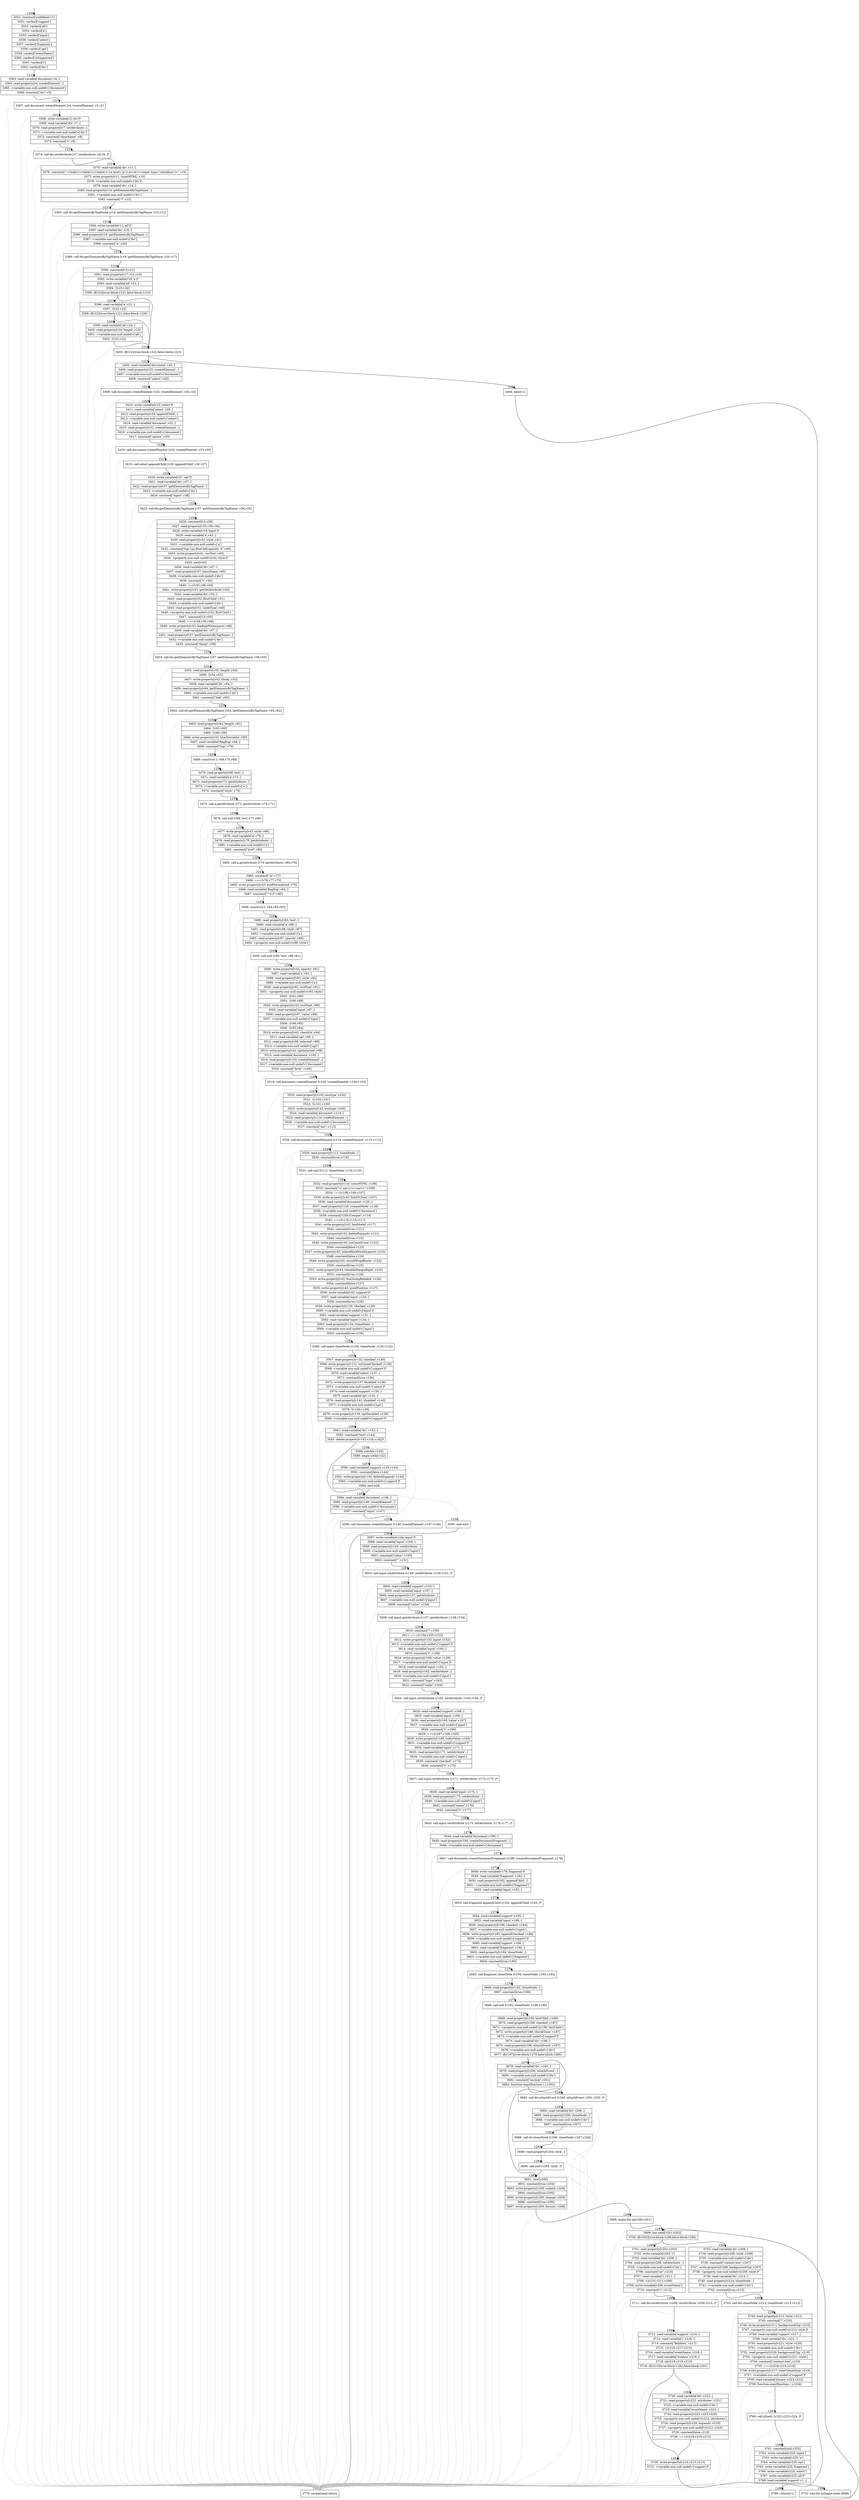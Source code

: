 digraph {
rankdir="TD"
BB_entry89[shape=none,label=""];
BB_entry89 -> BB1209 [tailport=s, headport=n, headlabel="    1209"]
BB1209 [shape=record label="{3351: constant[undefined,v1]|3352: vardecl['support']|3353: vardecl['all']|3354: vardecl['a']|3355: vardecl['input']|3356: vardecl['select']|3357: vardecl['fragment']|3358: vardecl['opt']|3359: vardecl['eventName']|3360: vardecl['isSupported']|3361: vardecl['i']|3362: vardecl['div']}" ] 
BB1209 -> BB1210 [tailport=s, headport=n, headlabel="      1210"]
BB1210 [shape=record label="{3363: read-variable['document',v4,-]|3364: read-property[v4,'createElement',-]|3365: \<variable-non-null-undef\>['document']|3366: constant[\"div\",v5]}" ] 
BB1210 -> BB1211 [tailport=s, headport=n, headlabel="      1211"]
BB1210 -> BB1300 [tailport=s, headport=n, color=gray, headlabel="      1300"]
BB1211 [shape=record label="{3367: call-document.createElement [v4,'createElement',v5,v2]}" ] 
BB1211 -> BB1212 [tailport=s, headport=n, headlabel="      1212"]
BB1211 -> BB1300 [tailport=s, headport=n, color=gray]
BB1212 [shape=record label="{3368: write-variable[v2,'div']*|3369: read-variable['div',v7,-]|3370: read-property[v7,'setAttribute',-]|3371: \<variable-non-null-undef\>['div']|3372: constant[\"className\",v8]|3373: constant[\"t\",v9]}" ] 
BB1212 -> BB1213 [tailport=s, headport=n, headlabel="      1213"]
BB1212 -> BB1300 [tailport=s, headport=n, color=gray]
BB1213 [shape=record label="{3374: call-div.setAttribute [v7,'setAttribute',v8,v9,-]*}" ] 
BB1213 -> BB1214 [tailport=s, headport=n, headlabel="      1214"]
BB1213 -> BB1300 [tailport=s, headport=n, color=gray]
BB1214 [shape=record label="{3375: read-variable['div',v11,-]|3376: constant[\"  \\\<link/\\\>\\\<table\\\>\\\</table\\\>\\\<a href='/a'\\\>a\\\</a\\\>\\\<input type='checkbox'/\\\>\",v10]|3377: write-property[v11,'innerHTML',v10]|3378: \<variable-non-null-undef\>['div']*|3379: read-variable['div',v14,-]|3380: read-property[v14,'getElementsByTagName',-]|3381: \<variable-non-null-undef\>['div']|3382: constant[\"*\",v15]}" ] 
BB1214 -> BB1215 [tailport=s, headport=n, headlabel="      1215"]
BB1214 -> BB1300 [tailport=s, headport=n, color=gray]
BB1215 [shape=record label="{3383: call-div.getElementsByTagName [v14,'getElementsByTagName',v15,v12]}" ] 
BB1215 -> BB1216 [tailport=s, headport=n, headlabel="      1216"]
BB1215 -> BB1300 [tailport=s, headport=n, color=gray]
BB1216 [shape=record label="{3384: write-variable[v12,'all']*|3385: read-variable['div',v19,-]|3386: read-property[v19,'getElementsByTagName',-]|3387: \<variable-non-null-undef\>['div']|3388: constant[\"a\",v20]}" ] 
BB1216 -> BB1217 [tailport=s, headport=n, headlabel="      1217"]
BB1216 -> BB1300 [tailport=s, headport=n, color=gray]
BB1217 [shape=record label="{3389: call-div.getElementsByTagName [v19,'getElementsByTagName',v20,v17]}" ] 
BB1217 -> BB1218 [tailport=s, headport=n, headlabel="      1218"]
BB1217 -> BB1300 [tailport=s, headport=n, color=gray]
BB1218 [shape=record label="{3390: constant[0.0,v21]|3391: read-property[v17,v21,v16]|3392: write-variable[v16,'a']*|3393: read-variable['all',v23,-]|3394: ![v23,v22]|3395: if[v22](true-block:1221,false-block:1219)}" ] 
BB1218 -> BB1221 [tailport=s, headport=n, headlabel="      1221"]
BB1218 -> BB1219 [tailport=s, headport=n, headlabel="      1219"]
BB1218 -> BB1300 [tailport=s, headport=n, color=gray]
BB1219 [shape=record label="{3396: read-variable['a',v23,-]|3397: ![v23,v22]|3398: if[v22](true-block:1221,false-block:1220)}" ] 
BB1219 -> BB1221 [tailport=s, headport=n]
BB1219 -> BB1220 [tailport=s, headport=n, headlabel="      1220"]
BB1219 -> BB1300 [tailport=s, headport=n, color=gray]
BB1220 [shape=record label="{3399: read-variable['all',v24,-]|3400: read-property[v24,'length',v23]|3401: \<variable-non-null-undef\>['all']|3402: ![v23,v22]}" ] 
BB1220 -> BB1221 [tailport=s, headport=n]
BB1220 -> BB1300 [tailport=s, headport=n, color=gray]
BB1221 [shape=record label="{3403: if[v22](true-block:1222,false-block:1223)}" ] 
BB1221 -> BB1222 [tailport=s, headport=n, headlabel="      1222"]
BB1221 -> BB1223 [tailport=s, headport=n, headlabel="      1223"]
BB1222 [shape=record label="{3404: new[v1]}" ] 
BB1222 -> BB1299 [tailport=s, headport=n, headlabel="      1299"]
BB1223 [shape=record label="{3405: read-variable['document',v25,-]|3406: read-property[v25,'createElement',-]|3407: \<variable-non-null-undef\>['document']|3408: constant[\"select\",v26]}" ] 
BB1223 -> BB1224 [tailport=s, headport=n, headlabel="      1224"]
BB1223 -> BB1300 [tailport=s, headport=n, color=gray]
BB1224 [shape=record label="{3409: call-document.createElement [v25,'createElement',v26,v23]}" ] 
BB1224 -> BB1225 [tailport=s, headport=n, headlabel="      1225"]
BB1224 -> BB1300 [tailport=s, headport=n, color=gray]
BB1225 [shape=record label="{3410: write-variable[v23,'select']*|3411: read-variable['select',v29,-]|3412: read-property[v29,'appendChild',-]|3413: \<variable-non-null-undef\>['select']|3414: read-variable['document',v32,-]|3415: read-property[v32,'createElement',-]|3416: \<variable-non-null-undef\>['document']|3417: constant[\"option\",v33]}" ] 
BB1225 -> BB1226 [tailport=s, headport=n, headlabel="      1226"]
BB1225 -> BB1300 [tailport=s, headport=n, color=gray]
BB1226 [shape=record label="{3418: call-document.createElement [v32,'createElement',v33,v30]}" ] 
BB1226 -> BB1227 [tailport=s, headport=n, headlabel="      1227"]
BB1226 -> BB1300 [tailport=s, headport=n, color=gray]
BB1227 [shape=record label="{3419: call-select.appendChild [v29,'appendChild',v30,v27]}" ] 
BB1227 -> BB1228 [tailport=s, headport=n, headlabel="      1228"]
BB1227 -> BB1300 [tailport=s, headport=n, color=gray]
BB1228 [shape=record label="{3420: write-variable[v27,'opt']*|3421: read-variable['div',v37,-]|3422: read-property[v37,'getElementsByTagName',-]|3423: \<variable-non-null-undef\>['div']|3424: constant[\"input\",v38]}" ] 
BB1228 -> BB1229 [tailport=s, headport=n, headlabel="      1229"]
BB1228 -> BB1300 [tailport=s, headport=n, color=gray]
BB1229 [shape=record label="{3425: call-div.getElementsByTagName [v37,'getElementsByTagName',v38,v35]}" ] 
BB1229 -> BB1230 [tailport=s, headport=n, headlabel="      1230"]
BB1229 -> BB1300 [tailport=s, headport=n, color=gray]
BB1230 [shape=record label="{3426: constant[0.0,v39]|3427: read-property[v35,v39,v34]|3428: write-variable[v34,'input']*|3429: read-variable['a',v42,-]|3430: read-property[v42,'style',v41]|3431: \<variable-non-null-undef\>['a']|3432: constant[\"top:1px;float:left;opacity:.5\",v40]|3433: write-property[v41,'cssText',v40]|3434: \<property-non-null-undef\>[v42,'style']*|3435: new[v43]|3436: read-variable['div',v47,-]|3437: read-property[v47,'className',v45]|3438: \<variable-non-null-undef\>['div']|3439: constant[\"t\",v46]|3440: !==[v45,v46,v44]|3441: write-property[v43,'getSetAttribute',v44]|3442: read-variable['div',v52,-]|3443: read-property[v52,'firstChild',v51]|3444: \<variable-non-null-undef\>['div']|3445: read-property[v51,'nodeType',v49]|3446: \<property-non-null-undef\>[v52,'firstChild']|3447: constant[3.0,v50]|3448: ===[v49,v50,v48]|3449: write-property[v43,'leadingWhitespace',v48]|3450: read-variable['div',v57,-]|3451: read-property[v57,'getElementsByTagName',-]|3452: \<variable-non-null-undef\>['div']|3453: constant[\"tbody\",v58]}" ] 
BB1230 -> BB1231 [tailport=s, headport=n, headlabel="      1231"]
BB1230 -> BB1300 [tailport=s, headport=n, color=gray]
BB1231 [shape=record label="{3454: call-div.getElementsByTagName [v57,'getElementsByTagName',v58,v55]}" ] 
BB1231 -> BB1232 [tailport=s, headport=n, headlabel="      1232"]
BB1231 -> BB1300 [tailport=s, headport=n, color=gray]
BB1232 [shape=record label="{3455: read-property[v55,'length',v54]|3456: ![v54,v53]|3457: write-property[v43,'tbody',v53]|3458: read-variable['div',v64,-]|3459: read-property[v64,'getElementsByTagName',-]|3460: \<variable-non-null-undef\>['div']|3461: constant[\"link\",v65]}" ] 
BB1232 -> BB1233 [tailport=s, headport=n, headlabel="      1233"]
BB1232 -> BB1300 [tailport=s, headport=n, color=gray]
BB1233 [shape=record label="{3462: call-div.getElementsByTagName [v64,'getElementsByTagName',v65,v62]}" ] 
BB1233 -> BB1234 [tailport=s, headport=n, headlabel="      1234"]
BB1233 -> BB1300 [tailport=s, headport=n, color=gray]
BB1234 [shape=record label="{3463: read-property[v62,'length',v61]|3464: ![v61,v60]|3465: ![v60,v59]|3466: write-property[v43,'htmlSerialize',v59]|3467: read-variable['RegExp',v69,-]|3468: constant[\"top\",v70]}" ] 
BB1234 -> BB1235 [tailport=s, headport=n, headlabel="      1235"]
BB1234 -> BB1300 [tailport=s, headport=n, color=gray]
BB1235 [shape=record label="{3469: construct [-,v69,v70,v68]}" ] 
BB1235 -> BB1236 [tailport=s, headport=n, headlabel="      1236"]
BB1235 -> BB1300 [tailport=s, headport=n, color=gray]
BB1236 [shape=record label="{3470: read-property[v68,'test',-]|3471: read-variable['a',v73,-]|3472: read-property[v73,'getAttribute',-]|3473: \<variable-non-null-undef\>['a']|3474: constant[\"style\",v74]}" ] 
BB1236 -> BB1237 [tailport=s, headport=n, headlabel="      1237"]
BB1236 -> BB1300 [tailport=s, headport=n, color=gray]
BB1237 [shape=record label="{3475: call-a.getAttribute [v73,'getAttribute',v74,v71]}" ] 
BB1237 -> BB1238 [tailport=s, headport=n, headlabel="      1238"]
BB1237 -> BB1300 [tailport=s, headport=n, color=gray]
BB1238 [shape=record label="{3476: call-null [v68,'test',v71,v66]}" ] 
BB1238 -> BB1239 [tailport=s, headport=n, headlabel="      1239"]
BB1238 -> BB1300 [tailport=s, headport=n, color=gray]
BB1239 [shape=record label="{3477: write-property[v43,'style',v66]|3478: read-variable['a',v79,-]|3479: read-property[v79,'getAttribute',-]|3480: \<variable-non-null-undef\>['a']|3481: constant[\"href\",v80]}" ] 
BB1239 -> BB1240 [tailport=s, headport=n, headlabel="      1240"]
BB1239 -> BB1300 [tailport=s, headport=n, color=gray]
BB1240 [shape=record label="{3482: call-a.getAttribute [v79,'getAttribute',v80,v76]}" ] 
BB1240 -> BB1241 [tailport=s, headport=n, headlabel="      1241"]
BB1240 -> BB1300 [tailport=s, headport=n, color=gray]
BB1241 [shape=record label="{3483: constant[\"/a\",v77]|3484: ===[v76,v77,v75]|3485: write-property[v43,'hrefNormalized',v75]|3486: read-variable['RegExp',v84,-]|3487: constant[\"^0.5\",v85]}" ] 
BB1241 -> BB1242 [tailport=s, headport=n, headlabel="      1242"]
BB1241 -> BB1300 [tailport=s, headport=n, color=gray]
BB1242 [shape=record label="{3488: construct [-,v84,v85,v83]}" ] 
BB1242 -> BB1243 [tailport=s, headport=n, headlabel="      1243"]
BB1242 -> BB1300 [tailport=s, headport=n, color=gray]
BB1243 [shape=record label="{3489: read-property[v83,'test',-]|3490: read-variable['a',v88,-]|3491: read-property[v88,'style',v87]|3492: \<variable-non-null-undef\>['a']|3493: read-property[v87,'opacity',v86]|3494: \<property-non-null-undef\>[v88,'style']}" ] 
BB1243 -> BB1244 [tailport=s, headport=n, headlabel="      1244"]
BB1243 -> BB1300 [tailport=s, headport=n, color=gray]
BB1244 [shape=record label="{3495: call-null [v83,'test',v86,v81]}" ] 
BB1244 -> BB1245 [tailport=s, headport=n, headlabel="      1245"]
BB1244 -> BB1300 [tailport=s, headport=n, color=gray]
BB1245 [shape=record label="{3496: write-property[v43,'opacity',v81]|3497: read-variable['a',v93,-]|3498: read-property[v93,'style',v92]|3499: \<variable-non-null-undef\>['a']|3500: read-property[v92,'cssFloat',v91]|3501: \<property-non-null-undef\>[v93,'style']|3502: ![v91,v90]|3503: ![v90,v89]|3504: write-property[v43,'cssFloat',v89]|3505: read-variable['input',v97,-]|3506: read-property[v97,'value',v96]|3507: \<variable-non-null-undef\>['input']|3508: ![v96,v95]|3509: ![v95,v94]|3510: write-property[v43,'checkOn',v94]|3511: read-variable['opt',v99,-]|3512: read-property[v99,'selected',v98]|3513: \<variable-non-null-undef\>['opt']|3514: write-property[v43,'optSelected',v98]|3515: read-variable['document',v105,-]|3516: read-property[v105,'createElement',-]|3517: \<variable-non-null-undef\>['document']|3518: constant[\"form\",v106]}" ] 
BB1245 -> BB1246 [tailport=s, headport=n, headlabel="      1246"]
BB1245 -> BB1300 [tailport=s, headport=n, color=gray]
BB1246 [shape=record label="{3519: call-document.createElement [v105,'createElement',v106,v103]}" ] 
BB1246 -> BB1247 [tailport=s, headport=n, headlabel="      1247"]
BB1246 -> BB1300 [tailport=s, headport=n, color=gray]
BB1247 [shape=record label="{3520: read-property[v103,'enctype',v102]|3521: ![v102,v101]|3522: ![v101,v100]|3523: write-property[v43,'enctype',v100]|3524: read-variable['document',v114,-]|3525: read-property[v114,'createElement',-]|3526: \<variable-non-null-undef\>['document']|3527: constant[\"nav\",v115]}" ] 
BB1247 -> BB1248 [tailport=s, headport=n, headlabel="      1248"]
BB1247 -> BB1300 [tailport=s, headport=n, color=gray]
BB1248 [shape=record label="{3528: call-document.createElement [v114,'createElement',v115,v112]}" ] 
BB1248 -> BB1249 [tailport=s, headport=n, headlabel="      1249"]
BB1248 -> BB1300 [tailport=s, headport=n, color=gray]
BB1249 [shape=record label="{3529: read-property[v112,'cloneNode',-]|3530: constant[true,v116]}" ] 
BB1249 -> BB1250 [tailport=s, headport=n, headlabel="      1250"]
BB1249 -> BB1300 [tailport=s, headport=n, color=gray]
BB1250 [shape=record label="{3531: call-null [v112,'cloneNode',v116,v110]}" ] 
BB1250 -> BB1251 [tailport=s, headport=n, headlabel="      1251"]
BB1250 -> BB1300 [tailport=s, headport=n, color=gray]
BB1251 [shape=record label="{3532: read-property[v110,'outerHTML',v108]|3533: constant[\"\\\<:nav\\\>\\\</:nav\\\>\",v109]|3534: !==[v108,v109,v107]|3535: write-property[v43,'html5Clone',v107]|3536: read-variable['document',v120,-]|3537: read-property[v120,'compatMode',v118]|3538: \<variable-non-null-undef\>['document']|3539: constant[\"CSS1Compat\",v119]|3540: ===[v118,v119,v117]|3541: write-property[v43,'boxModel',v117]|3542: constant[true,v121]|3543: write-property[v43,'deleteExpando',v121]|3544: constant[true,v122]|3545: write-property[v43,'noCloneEvent',v122]|3546: constant[false,v123]|3547: write-property[v43,'inlineBlockNeedsLayout',v123]|3548: constant[false,v124]|3549: write-property[v43,'shrinkWrapBlocks',v124]|3550: constant[true,v125]|3551: write-property[v43,'reliableMarginRight',v125]|3552: constant[true,v126]|3553: write-property[v43,'boxSizingReliable',v126]|3554: constant[false,v127]|3555: write-property[v43,'pixelPosition',v127]|3556: write-variable[v43,'support']*|3557: read-variable['input',v129,-]|3558: constant[true,v128]|3559: write-property[v129,'checked',v128]|3560: \<variable-non-null-undef\>['input']*|3561: read-variable['support',v131,-]|3562: read-variable['input',v134,-]|3563: read-property[v134,'cloneNode',-]|3564: \<variable-non-null-undef\>['input']|3565: constant[true,v135]}" ] 
BB1251 -> BB1252 [tailport=s, headport=n, headlabel="      1252"]
BB1251 -> BB1300 [tailport=s, headport=n, color=gray]
BB1252 [shape=record label="{3566: call-input.cloneNode [v134,'cloneNode',v135,v132]}" ] 
BB1252 -> BB1253 [tailport=s, headport=n, headlabel="      1253"]
BB1252 -> BB1300 [tailport=s, headport=n, color=gray]
BB1253 [shape=record label="{3567: read-property[v132,'checked',v130]|3568: write-property[v131,'noCloneChecked',v130]|3569: \<variable-non-null-undef\>['support']*|3570: read-variable['select',v137,-]|3571: constant[true,v136]|3572: write-property[v137,'disabled',v136]|3573: \<variable-non-null-undef\>['select']*|3574: read-variable['support',v139,-]|3575: read-variable['opt',v141,-]|3576: read-property[v141,'disabled',v140]|3577: \<variable-non-null-undef\>['opt']|3578: ![v140,v138]|3579: write-property[v139,'optDisabled',v138]|3580: \<variable-non-null-undef\>['support']*}" ] 
BB1253 -> BB1254 [tailport=s, headport=n, headlabel="      1254"]
BB1253 -> BB1300 [tailport=s, headport=n, color=gray]
BB1254 [shape=record label="{3581: read-variable['div',v143,-]|3582: constant[\"test\",v144]|3583: delete-property[v143,v144,v142]*}" ] 
BB1254 -> BB1255 [tailport=s, headport=n, headlabel="      1255"]
BB1254 -> BB1256 [tailport=s, headport=n, color=gray, headlabel="      1256"]
BB1255 [shape=record label="{3584: read-variable['document',v146,-]|3585: read-property[v146,'createElement',-]|3586: \<variable-non-null-undef\>['document']|3587: constant[\"input\",v147]}" ] 
BB1255 -> BB1259 [tailport=s, headport=n, headlabel="      1259"]
BB1255 -> BB1300 [tailport=s, headport=n, color=gray]
BB1256 [shape=record label="{3588: catch[e,v142]|3589: begin-with[v142]}" ] 
BB1256 -> BB1257 [tailport=s, headport=n, headlabel="      1257"]
BB1256 -> BB1300 [tailport=s, headport=n, color=gray]
BB1257 [shape=record label="{3590: read-variable['support',v145,v143]|3591: constant[false,v144]|3592: write-property[v145,'deleteExpando',v144]|3593: \<variable-non-null-undef\>['support']*|3594: end-with}" ] 
BB1257 -> BB1255 [tailport=s, headport=n]
BB1257 -> BB1258 [tailport=s, headport=n, color=gray, headlabel="      1258"]
BB1258 [shape=record label="{3595: end-with}" ] 
BB1258 -> BB1300 [tailport=s, headport=n]
BB1259 [shape=record label="{3596: call-document.createElement [v146,'createElement',v147,v144]}" ] 
BB1259 -> BB1260 [tailport=s, headport=n, headlabel="      1260"]
BB1259 -> BB1300 [tailport=s, headport=n, color=gray]
BB1260 [shape=record label="{3597: write-variable[v144,'input']*|3598: read-variable['input',v149,-]|3599: read-property[v149,'setAttribute',-]|3600: \<variable-non-null-undef\>['input']|3601: constant[\"value\",v150]|3602: constant[\"\",v151]}" ] 
BB1260 -> BB1261 [tailport=s, headport=n, headlabel="      1261"]
BB1260 -> BB1300 [tailport=s, headport=n, color=gray]
BB1261 [shape=record label="{3603: call-input.setAttribute [v149,'setAttribute',v150,v151,-]*}" ] 
BB1261 -> BB1262 [tailport=s, headport=n, headlabel="      1262"]
BB1261 -> BB1300 [tailport=s, headport=n, color=gray]
BB1262 [shape=record label="{3604: read-variable['support',v153,-]|3605: read-variable['input',v157,-]|3606: read-property[v157,'getAttribute',-]|3607: \<variable-non-null-undef\>['input']|3608: constant[\"value\",v158]}" ] 
BB1262 -> BB1263 [tailport=s, headport=n, headlabel="      1263"]
BB1262 -> BB1300 [tailport=s, headport=n, color=gray]
BB1263 [shape=record label="{3609: call-input.getAttribute [v157,'getAttribute',v158,v154]}" ] 
BB1263 -> BB1264 [tailport=s, headport=n, headlabel="      1264"]
BB1263 -> BB1300 [tailport=s, headport=n, color=gray]
BB1264 [shape=record label="{3610: constant[\"\",v155]|3611: ===[v154,v155,v152]|3612: write-property[v153,'input',v152]|3613: \<variable-non-null-undef\>['support']*|3614: read-variable['input',v160,-]|3615: constant[\"t\",v159]|3616: write-property[v160,'value',v159]|3617: \<variable-non-null-undef\>['input']*|3618: read-variable['input',v162,-]|3619: read-property[v162,'setAttribute',-]|3620: \<variable-non-null-undef\>['input']|3621: constant[\"type\",v163]|3622: constant[\"radio\",v164]}" ] 
BB1264 -> BB1265 [tailport=s, headport=n, headlabel="      1265"]
BB1264 -> BB1300 [tailport=s, headport=n, color=gray]
BB1265 [shape=record label="{3623: call-input.setAttribute [v162,'setAttribute',v163,v164,-]*}" ] 
BB1265 -> BB1266 [tailport=s, headport=n, headlabel="      1266"]
BB1265 -> BB1300 [tailport=s, headport=n, color=gray]
BB1266 [shape=record label="{3624: read-variable['support',v166,-]|3625: read-variable['input',v169,-]|3626: read-property[v169,'value',v167]|3627: \<variable-non-null-undef\>['input']|3628: constant[\"t\",v168]|3629: ===[v167,v168,v165]|3630: write-property[v166,'radioValue',v165]|3631: \<variable-non-null-undef\>['support']*|3632: read-variable['input',v171,-]|3633: read-property[v171,'setAttribute',-]|3634: \<variable-non-null-undef\>['input']|3635: constant[\"checked\",v172]|3636: constant[\"t\",v173]}" ] 
BB1266 -> BB1267 [tailport=s, headport=n, headlabel="      1267"]
BB1266 -> BB1300 [tailport=s, headport=n, color=gray]
BB1267 [shape=record label="{3637: call-input.setAttribute [v171,'setAttribute',v172,v173,-]*}" ] 
BB1267 -> BB1268 [tailport=s, headport=n, headlabel="      1268"]
BB1267 -> BB1300 [tailport=s, headport=n, color=gray]
BB1268 [shape=record label="{3638: read-variable['input',v175,-]|3639: read-property[v175,'setAttribute',-]|3640: \<variable-non-null-undef\>['input']|3641: constant[\"name\",v176]|3642: constant[\"t\",v177]}" ] 
BB1268 -> BB1269 [tailport=s, headport=n, headlabel="      1269"]
BB1268 -> BB1300 [tailport=s, headport=n, color=gray]
BB1269 [shape=record label="{3643: call-input.setAttribute [v175,'setAttribute',v176,v177,-]*}" ] 
BB1269 -> BB1270 [tailport=s, headport=n, headlabel="      1270"]
BB1269 -> BB1300 [tailport=s, headport=n, color=gray]
BB1270 [shape=record label="{3644: read-variable['document',v180,-]|3645: read-property[v180,'createDocumentFragment',-]|3646: \<variable-non-null-undef\>['document']}" ] 
BB1270 -> BB1271 [tailport=s, headport=n, headlabel="      1271"]
BB1270 -> BB1300 [tailport=s, headport=n, color=gray]
BB1271 [shape=record label="{3647: call-document.createDocumentFragment [v180,'createDocumentFragment',v178]}" ] 
BB1271 -> BB1272 [tailport=s, headport=n, headlabel="      1272"]
BB1271 -> BB1300 [tailport=s, headport=n, color=gray]
BB1272 [shape=record label="{3648: write-variable[v178,'fragment']*|3649: read-variable['fragment',v182,-]|3650: read-property[v182,'appendChild',-]|3651: \<variable-non-null-undef\>['fragment']|3652: read-variable['input',v183,-]}" ] 
BB1272 -> BB1273 [tailport=s, headport=n, headlabel="      1273"]
BB1272 -> BB1300 [tailport=s, headport=n, color=gray]
BB1273 [shape=record label="{3653: call-fragment.appendChild [v182,'appendChild',v183,-]*}" ] 
BB1273 -> BB1274 [tailport=s, headport=n, headlabel="      1274"]
BB1273 -> BB1300 [tailport=s, headport=n, color=gray]
BB1274 [shape=record label="{3654: read-variable['support',v185,-]|3655: read-variable['input',v186,-]|3656: read-property[v186,'checked',v184]|3657: \<variable-non-null-undef\>['input']|3658: write-property[v185,'appendChecked',v184]|3659: \<variable-non-null-undef\>['support']*|3660: read-variable['support',v188,-]|3661: read-variable['fragment',v194,-]|3662: read-property[v194,'cloneNode',-]|3663: \<variable-non-null-undef\>['fragment']|3664: constant[true,v195]}" ] 
BB1274 -> BB1275 [tailport=s, headport=n, headlabel="      1275"]
BB1274 -> BB1300 [tailport=s, headport=n, color=gray]
BB1275 [shape=record label="{3665: call-fragment.cloneNode [v194,'cloneNode',v195,v192]}" ] 
BB1275 -> BB1276 [tailport=s, headport=n, headlabel="      1276"]
BB1275 -> BB1300 [tailport=s, headport=n, color=gray]
BB1276 [shape=record label="{3666: read-property[v192,'cloneNode',-]|3667: constant[true,v196]}" ] 
BB1276 -> BB1277 [tailport=s, headport=n, headlabel="      1277"]
BB1276 -> BB1300 [tailport=s, headport=n, color=gray]
BB1277 [shape=record label="{3668: call-null [v192,'cloneNode',v196,v190]}" ] 
BB1277 -> BB1278 [tailport=s, headport=n, headlabel="      1278"]
BB1277 -> BB1300 [tailport=s, headport=n, color=gray]
BB1278 [shape=record label="{3669: read-property[v190,'lastChild',v189]|3670: read-property[v189,'checked',v187]|3671: \<property-non-null-undef\>[v190,'lastChild']|3672: write-property[v188,'checkClone',v187]|3673: \<variable-non-null-undef\>['support']*|3674: read-variable['div',v198,-]|3675: read-property[v198,'attachEvent',v197]|3676: \<variable-non-null-undef\>['div']|3677: if[v197](true-block:1279,false-block:1285)}" ] 
BB1278 -> BB1279 [tailport=s, headport=n, headlabel="      1279"]
BB1278 -> BB1285 [tailport=s, headport=n, headlabel="      1285"]
BB1278 -> BB1300 [tailport=s, headport=n, color=gray]
BB1279 [shape=record label="{3678: read-variable['div',v200,-]|3679: read-property[v200,'attachEvent',-]|3680: \<variable-non-null-undef\>['div']|3681: constant[\"onclick\",v201]|3682: function-expr[function ( ),v202]}" ] 
BB1279 -> BB1280 [tailport=s, headport=n, headlabel="      1280"]
BB1279 -> BB1300 [tailport=s, headport=n, color=gray]
BB1280 [shape=record label="{3683: call-div.attachEvent [v200,'attachEvent',v201,v202,-]*}" ] 
BB1280 -> BB1281 [tailport=s, headport=n, headlabel="      1281"]
BB1280 -> BB1300 [tailport=s, headport=n, color=gray]
BB1281 [shape=record label="{3684: read-variable['div',v206,-]|3685: read-property[v206,'cloneNode',-]|3686: \<variable-non-null-undef\>['div']|3687: constant[true,v207]}" ] 
BB1281 -> BB1282 [tailport=s, headport=n, headlabel="      1282"]
BB1281 -> BB1300 [tailport=s, headport=n, color=gray]
BB1282 [shape=record label="{3688: call-div.cloneNode [v206,'cloneNode',v207,v204]}" ] 
BB1282 -> BB1283 [tailport=s, headport=n, headlabel="      1283"]
BB1282 -> BB1300 [tailport=s, headport=n, color=gray]
BB1283 [shape=record label="{3689: read-property[v204,'click',-]}" ] 
BB1283 -> BB1284 [tailport=s, headport=n, headlabel="      1284"]
BB1283 -> BB1300 [tailport=s, headport=n, color=gray]
BB1284 [shape=record label="{3690: call-null [v204,'click',-]*}" ] 
BB1284 -> BB1285 [tailport=s, headport=n]
BB1284 -> BB1300 [tailport=s, headport=n, color=gray]
BB1285 [shape=record label="{3691: new[v200]|3692: constant[true,v204]|3693: write-property[v200,'submit',v204]|3694: constant[true,v205]|3695: write-property[v200,'change',v205]|3696: constant[true,v206]|3697: write-property[v200,'focusin',v206]}" ] 
BB1285 -> BB1286 [tailport=s, headport=n, headlabel="      1286"]
BB1285 -> BB1300 [tailport=s, headport=n, color=gray]
BB1286 [shape=record label="{3698: begin-for-in[v200,v201]}" ] 
BB1286 -> BB1287 [tailport=s, headport=n, headlabel="      1287"]
BB1286 -> BB1300 [tailport=s, headport=n, color=gray]
BB1287 [shape=record label="{3699: has-next[v201,v202]|3700: if[v202](true-block:1288,false-block:1294)}" ] 
BB1287 -> BB1288 [tailport=s, headport=n, headlabel="      1288"]
BB1287 -> BB1294 [tailport=s, headport=n, headlabel="      1294"]
BB1288 [shape=record label="{3701: next-property[v201,v203]|3702: write-variable[v203,'i']|3703: read-variable['div',v208,-]|3704: read-property[v208,'setAttribute',-]|3705: \<variable-non-null-undef\>['div']|3706: constant[\"on\",v210]|3707: read-variable['i',v211,-]|3708: +[v210,v211,v209]|3709: write-variable[v209,'eventName']|3710: constant[\"t\",v212]}" ] 
BB1288 -> BB1289 [tailport=s, headport=n, headlabel="      1289"]
BB1288 -> BB1300 [tailport=s, headport=n, color=gray]
BB1289 [shape=record label="{3711: call-div.setAttribute [v208,'setAttribute',v209,v212,-]*}" ] 
BB1289 -> BB1290 [tailport=s, headport=n, headlabel="      1290"]
BB1289 -> BB1300 [tailport=s, headport=n, color=gray]
BB1290 [shape=record label="{3712: read-variable['support',v214,-]|3713: read-variable['i',v216,-]|3714: constant[\"Bubbles\",v217]|3715: +[v216,v217,v215]|3716: read-variable['eventName',v218,-]|3717: read-variable['window',v219,-]|3718: in[v218,v219,v213]|3719: if[v213](true-block:1292,false-block:1291)}" ] 
BB1290 -> BB1292 [tailport=s, headport=n, headlabel="      1292"]
BB1290 -> BB1291 [tailport=s, headport=n, headlabel="      1291"]
BB1290 -> BB1300 [tailport=s, headport=n, color=gray]
BB1291 [shape=record label="{3720: read-variable['div',v222,-]|3721: read-property[v222,'attributes',v221]|3722: \<variable-non-null-undef\>['div']|3723: read-variable['eventName',v223,-]|3724: read-property[v221,v223,v220]|3725: \<property-non-null-undef\>[v222,'attributes']|3726: read-property[v220,'expando',v218]|3727: \<property-non-null-undef\>[v221,v223]|3728: constant[false,v219]|3729: ===[v218,v219,v213]}" ] 
BB1291 -> BB1292 [tailport=s, headport=n]
BB1291 -> BB1300 [tailport=s, headport=n, color=gray]
BB1292 [shape=record label="{3730: write-property[v214,v215,v213]|3731: \<variable-non-null-undef\>['support']*}" ] 
BB1292 -> BB1293 [tailport=s, headport=n, headlabel="      1293"]
BB1292 -> BB1300 [tailport=s, headport=n, color=gray]
BB1293 [shape=record label="{3732: end-for-in(begin-node:3698)}" ] 
BB1293 -> BB1287 [tailport=s, headport=n]
BB1294 [shape=record label="{3733: read-variable['div',v209,-]|3734: read-property[v209,'style',v208]|3735: \<variable-non-null-undef\>['div']|3736: constant[\"content-box\",v207]|3737: write-property[v208,'backgroundClip',v207]|3738: \<property-non-null-undef\>[v209,'style']*|3739: read-variable['div',v214,-]|3740: read-property[v214,'cloneNode',-]|3741: \<variable-non-null-undef\>['div']|3742: constant[true,v215]}" ] 
BB1294 -> BB1295 [tailport=s, headport=n, headlabel="      1295"]
BB1294 -> BB1300 [tailport=s, headport=n, color=gray]
BB1295 [shape=record label="{3743: call-div.cloneNode [v214,'cloneNode',v215,v212]}" ] 
BB1295 -> BB1296 [tailport=s, headport=n, headlabel="      1296"]
BB1295 -> BB1300 [tailport=s, headport=n, color=gray]
BB1296 [shape=record label="{3744: read-property[v212,'style',v211]|3745: constant[\"\",v210]|3746: write-property[v211,'backgroundClip',v210]|3747: \<property-non-null-undef\>[v212,'style']*|3748: read-variable['support',v217,-]|3749: read-variable['div',v221,-]|3750: read-property[v221,'style',v220]|3751: \<variable-non-null-undef\>['div']|3752: read-property[v220,'backgroundClip',v218]|3753: \<property-non-null-undef\>[v221,'style']|3754: constant[\"content-box\",v219]|3755: ===[v218,v219,v216]|3756: write-property[v217,'clearCloneStyle',v216]|3757: \<variable-non-null-undef\>['support']*|3758: read-variable['jQuery',v223,v222]|3759: function-expr[function ( ),v224]}" ] 
BB1296 -> BB1297 [tailport=s, headport=n, headlabel="      1297"]
BB1296 -> BB1300 [tailport=s, headport=n, color=gray]
BB1297 [shape=record label="{3760: call-jQuery [v222,v223,v224,-]*}" ] 
BB1297 -> BB1298 [tailport=s, headport=n, headlabel="      1298"]
BB1297 -> BB1300 [tailport=s, headport=n, color=gray]
BB1298 [shape=record label="{3761: constant[null,v225]|3762: write-variable[v225,'input']|3763: write-variable[v225,'a']|3764: write-variable[v225,'opt']|3765: write-variable[v225,'fragment']|3766: write-variable[v225,'select']|3767: write-variable[v225,'all']*|3768: read-variable['support',v1,-]}" ] 
BB1298 -> BB1299 [tailport=s, headport=n]
BB1298 -> BB1300 [tailport=s, headport=n, color=gray]
BB1299 [shape=record label="{3769: return[v1]}" ] 
BB1300 [shape=record label="{3770: exceptional-return}" ] 
}
